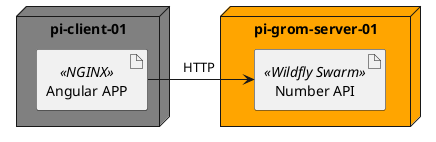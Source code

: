 @startuml

node "pi-client-01" as piclient #grey {
    artifact "Angular APP" <<NGINX>> as angular
}

node "pi-grom-server-01" as piserver #orange {
    artifact "Number API" <<Wildfly Swarm>> as numberapi
}

angular -> numberapi: "     HTTP      "
@enduml
